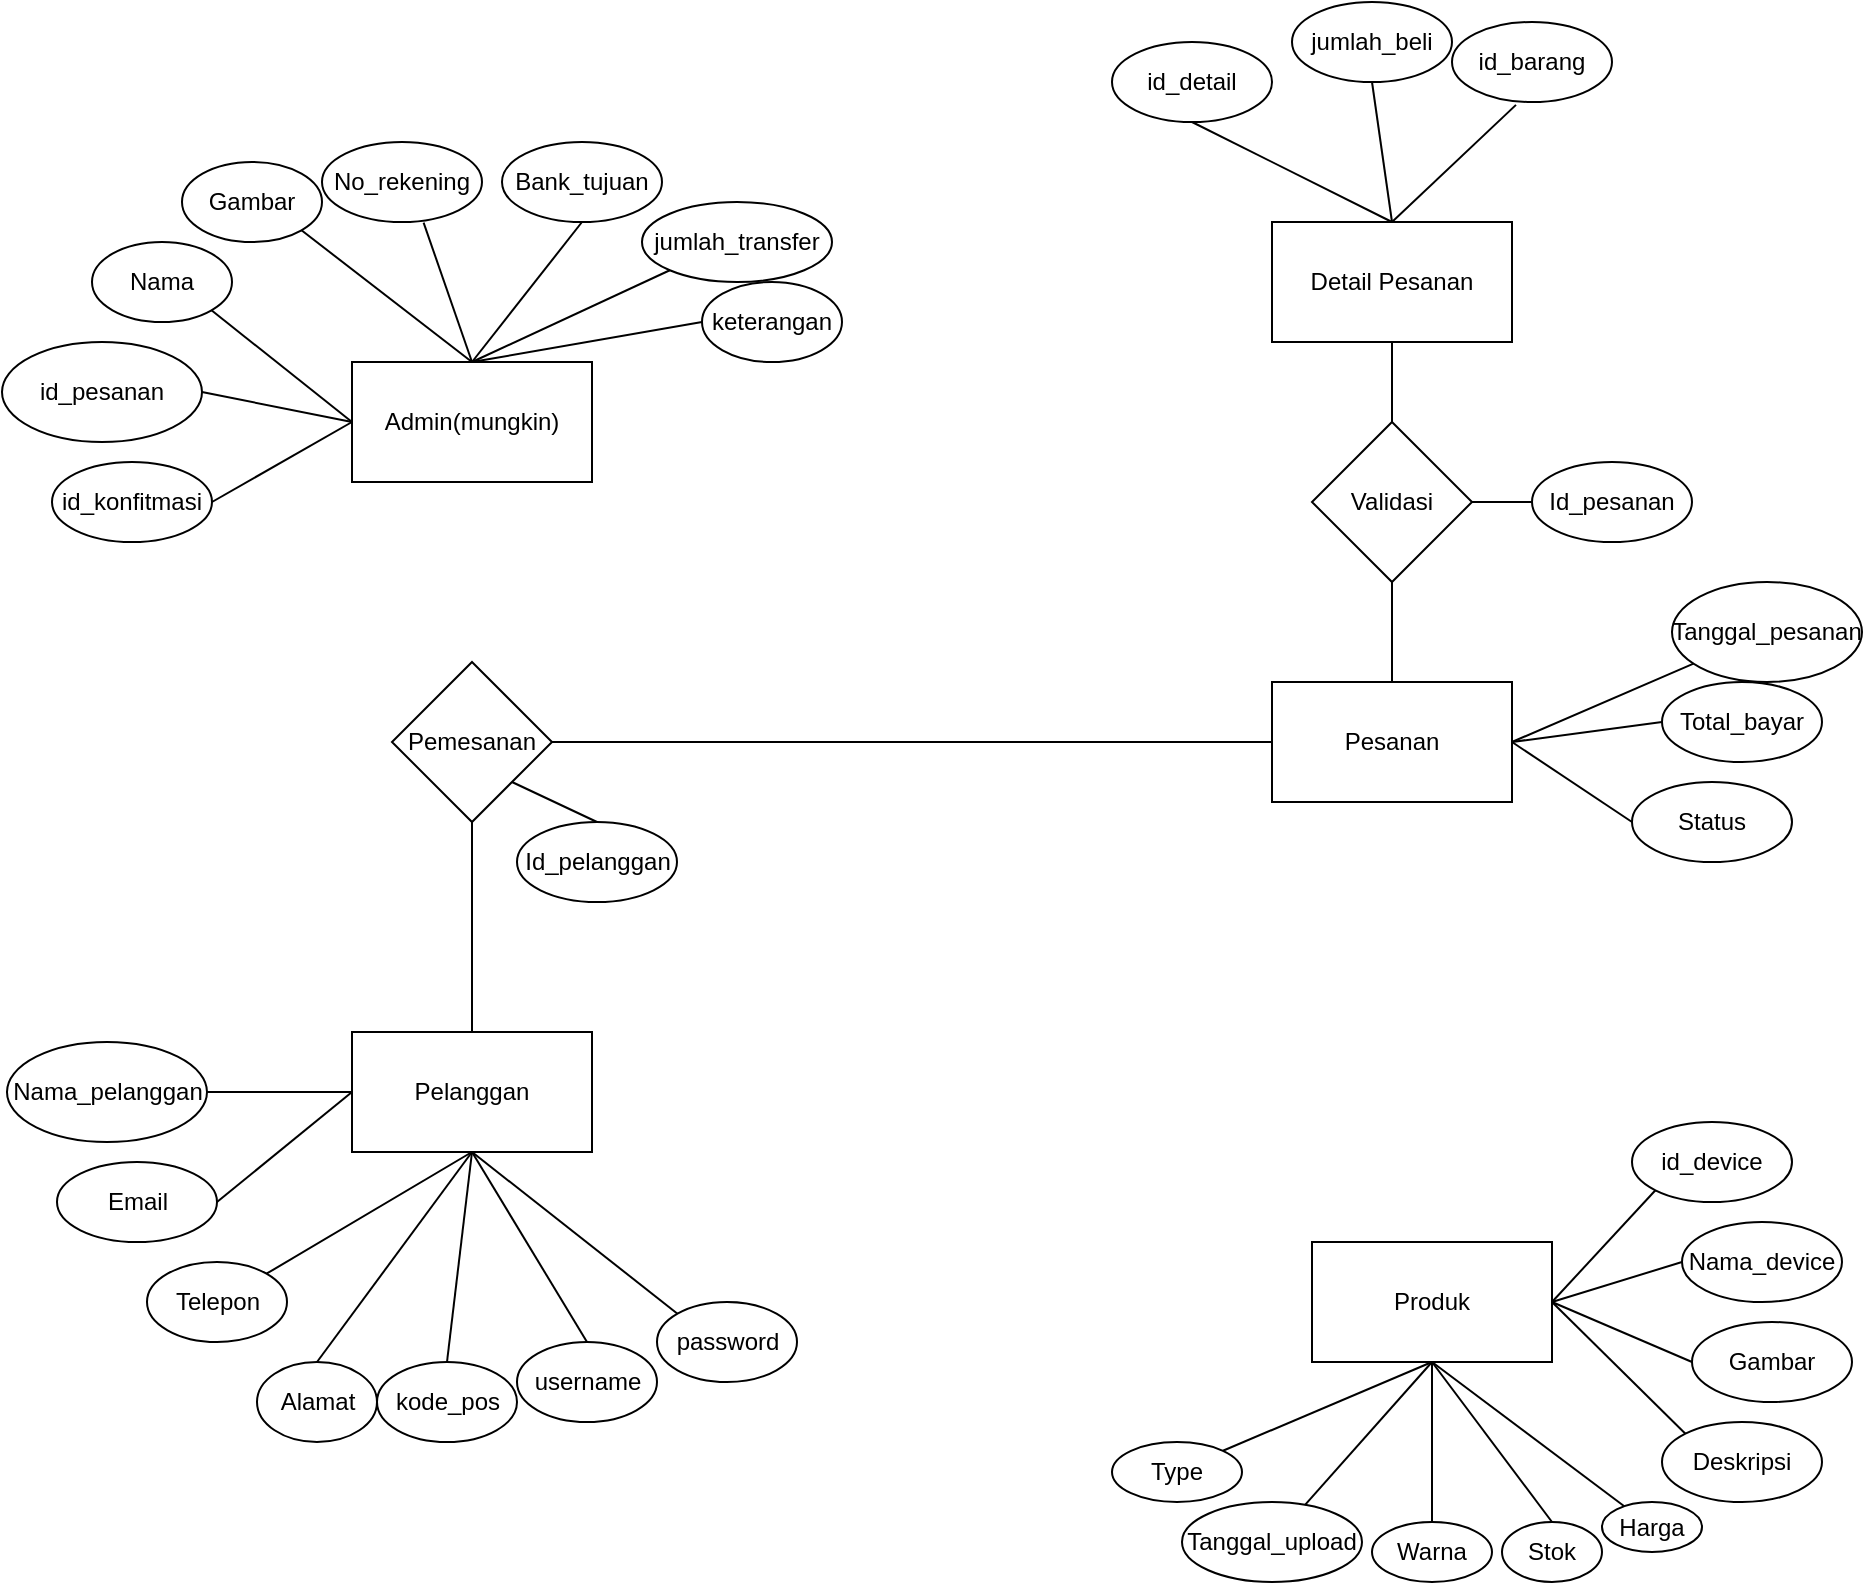 <mxfile version="21.6.8" type="github" pages="2">
  <diagram id="R2lEEEUBdFMjLlhIrx00" name="ERD">
    <mxGraphModel dx="2693" dy="1799" grid="1" gridSize="10" guides="1" tooltips="1" connect="1" arrows="1" fold="1" page="1" pageScale="1" pageWidth="850" pageHeight="1100" math="0" shadow="0" extFonts="Permanent Marker^https://fonts.googleapis.com/css?family=Permanent+Marker">
      <root>
        <mxCell id="0" />
        <mxCell id="1" parent="0" />
        <mxCell id="4zPybURJNScIZEpRafUK-2" value="Pesanan" style="rounded=0;whiteSpace=wrap;html=1;" parent="1" vertex="1">
          <mxGeometry x="545" y="160" width="120" height="60" as="geometry" />
        </mxCell>
        <mxCell id="4zPybURJNScIZEpRafUK-3" value="Pelanggan " style="rounded=0;whiteSpace=wrap;html=1;" parent="1" vertex="1">
          <mxGeometry x="85" y="335" width="120" height="60" as="geometry" />
        </mxCell>
        <mxCell id="4zPybURJNScIZEpRafUK-10" value="Email" style="ellipse;whiteSpace=wrap;html=1;" parent="1" vertex="1">
          <mxGeometry x="-62.5" y="400" width="80" height="40" as="geometry" />
        </mxCell>
        <mxCell id="4zPybURJNScIZEpRafUK-16" value="" style="endArrow=none;html=1;rounded=0;entryX=0;entryY=0.5;entryDx=0;entryDy=0;exitX=1;exitY=0.5;exitDx=0;exitDy=0;" parent="1" source="4zPybURJNScIZEpRafUK-10" target="4zPybURJNScIZEpRafUK-3" edge="1">
          <mxGeometry width="50" height="50" relative="1" as="geometry">
            <mxPoint x="34.5" y="175" as="sourcePoint" />
            <mxPoint x="97.5" y="210" as="targetPoint" />
          </mxGeometry>
        </mxCell>
        <mxCell id="4zPybURJNScIZEpRafUK-18" value="kode_pos" style="ellipse;whiteSpace=wrap;html=1;" parent="1" vertex="1">
          <mxGeometry x="97.5" y="500" width="70" height="40" as="geometry" />
        </mxCell>
        <mxCell id="4zPybURJNScIZEpRafUK-19" value="Telepon" style="ellipse;whiteSpace=wrap;html=1;" parent="1" vertex="1">
          <mxGeometry x="-17.5" y="450" width="70" height="40" as="geometry" />
        </mxCell>
        <mxCell id="4zPybURJNScIZEpRafUK-20" value="Alamat" style="ellipse;whiteSpace=wrap;html=1;" parent="1" vertex="1">
          <mxGeometry x="37.5" y="500" width="60" height="40" as="geometry" />
        </mxCell>
        <mxCell id="4zPybURJNScIZEpRafUK-21" value="Nama_pelanggan" style="ellipse;whiteSpace=wrap;html=1;" parent="1" vertex="1">
          <mxGeometry x="-87.5" y="340" width="100" height="50" as="geometry" />
        </mxCell>
        <mxCell id="4zPybURJNScIZEpRafUK-22" value="" style="endArrow=none;html=1;rounded=0;exitX=0.5;exitY=0;exitDx=0;exitDy=0;entryX=0.5;entryY=1;entryDx=0;entryDy=0;" parent="1" source="4zPybURJNScIZEpRafUK-18" target="4zPybURJNScIZEpRafUK-3" edge="1">
          <mxGeometry width="50" height="50" relative="1" as="geometry">
            <mxPoint x="27.5" y="390" as="sourcePoint" />
            <mxPoint x="147.5" y="420" as="targetPoint" />
          </mxGeometry>
        </mxCell>
        <mxCell id="4zPybURJNScIZEpRafUK-24" value="" style="endArrow=none;html=1;rounded=0;entryX=0;entryY=0.5;entryDx=0;entryDy=0;exitX=1;exitY=0.5;exitDx=0;exitDy=0;" parent="1" source="4zPybURJNScIZEpRafUK-21" target="4zPybURJNScIZEpRafUK-3" edge="1">
          <mxGeometry width="50" height="50" relative="1" as="geometry">
            <mxPoint x="97.5" y="314" as="sourcePoint" />
            <mxPoint x="127.5" y="360" as="targetPoint" />
          </mxGeometry>
        </mxCell>
        <mxCell id="4zPybURJNScIZEpRafUK-25" value="" style="endArrow=none;html=1;rounded=0;entryX=0.5;entryY=1;entryDx=0;entryDy=0;exitX=1;exitY=0;exitDx=0;exitDy=0;" parent="1" source="4zPybURJNScIZEpRafUK-19" target="4zPybURJNScIZEpRafUK-3" edge="1">
          <mxGeometry width="50" height="50" relative="1" as="geometry">
            <mxPoint x="37.5" y="335" as="sourcePoint" />
            <mxPoint x="97.5" y="375" as="targetPoint" />
          </mxGeometry>
        </mxCell>
        <mxCell id="4zPybURJNScIZEpRafUK-26" value="" style="endArrow=none;html=1;rounded=0;entryX=0.5;entryY=1;entryDx=0;entryDy=0;exitX=0.5;exitY=0;exitDx=0;exitDy=0;" parent="1" source="4zPybURJNScIZEpRafUK-20" target="4zPybURJNScIZEpRafUK-3" edge="1">
          <mxGeometry width="50" height="50" relative="1" as="geometry">
            <mxPoint x="37.5" y="436" as="sourcePoint" />
            <mxPoint x="97.5" y="420" as="targetPoint" />
          </mxGeometry>
        </mxCell>
        <mxCell id="4zPybURJNScIZEpRafUK-31" value="Total_bayar" style="ellipse;whiteSpace=wrap;html=1;" parent="1" vertex="1">
          <mxGeometry x="740" y="160" width="80" height="40" as="geometry" />
        </mxCell>
        <mxCell id="4zPybURJNScIZEpRafUK-32" value="Tanggal_pesanan" style="ellipse;whiteSpace=wrap;html=1;" parent="1" vertex="1">
          <mxGeometry x="745" y="110" width="95" height="50" as="geometry" />
        </mxCell>
        <mxCell id="4zPybURJNScIZEpRafUK-34" value="Status" style="ellipse;whiteSpace=wrap;html=1;" parent="1" vertex="1">
          <mxGeometry x="725" y="210" width="80" height="40" as="geometry" />
        </mxCell>
        <mxCell id="4zPybURJNScIZEpRafUK-35" value="Id_pelanggan" style="ellipse;whiteSpace=wrap;html=1;" parent="1" vertex="1">
          <mxGeometry x="167.5" y="230" width="80" height="40" as="geometry" />
        </mxCell>
        <mxCell id="4zPybURJNScIZEpRafUK-37" value="" style="endArrow=none;html=1;rounded=0;exitX=1;exitY=0.5;exitDx=0;exitDy=0;" parent="1" source="4zPybURJNScIZEpRafUK-2" target="4zPybURJNScIZEpRafUK-32" edge="1">
          <mxGeometry width="50" height="50" relative="1" as="geometry">
            <mxPoint x="615" y="170" as="sourcePoint" />
            <mxPoint x="615" y="100" as="targetPoint" />
          </mxGeometry>
        </mxCell>
        <mxCell id="4zPybURJNScIZEpRafUK-38" value="" style="endArrow=none;html=1;rounded=0;entryX=0;entryY=0.5;entryDx=0;entryDy=0;exitX=1;exitY=0.5;exitDx=0;exitDy=0;" parent="1" source="4zPybURJNScIZEpRafUK-2" target="4zPybURJNScIZEpRafUK-31" edge="1">
          <mxGeometry width="50" height="50" relative="1" as="geometry">
            <mxPoint x="645" y="170" as="sourcePoint" />
            <mxPoint x="725" y="120" as="targetPoint" />
          </mxGeometry>
        </mxCell>
        <mxCell id="4zPybURJNScIZEpRafUK-39" value="" style="endArrow=none;html=1;rounded=0;entryX=0;entryY=0.5;entryDx=0;entryDy=0;exitX=1;exitY=0.5;exitDx=0;exitDy=0;" parent="1" source="4zPybURJNScIZEpRafUK-2" target="4zPybURJNScIZEpRafUK-34" edge="1">
          <mxGeometry width="50" height="50" relative="1" as="geometry">
            <mxPoint x="655" y="180" as="sourcePoint" />
            <mxPoint x="735" y="130" as="targetPoint" />
          </mxGeometry>
        </mxCell>
        <mxCell id="4zPybURJNScIZEpRafUK-40" value="" style="endArrow=none;html=1;rounded=0;entryX=0.5;entryY=0;entryDx=0;entryDy=0;exitX=1;exitY=1;exitDx=0;exitDy=0;" parent="1" source="tgSQndXWRAumQTSyCi7y-1" target="4zPybURJNScIZEpRafUK-35" edge="1">
          <mxGeometry width="50" height="50" relative="1" as="geometry">
            <mxPoint x="665" y="190" as="sourcePoint" />
            <mxPoint x="745" y="140" as="targetPoint" />
          </mxGeometry>
        </mxCell>
        <mxCell id="CGPKFUjXN6ENeRpTmAmZ-1" value="username" style="ellipse;whiteSpace=wrap;html=1;" parent="1" vertex="1">
          <mxGeometry x="167.5" y="490" width="70" height="40" as="geometry" />
        </mxCell>
        <mxCell id="CGPKFUjXN6ENeRpTmAmZ-2" value="" style="endArrow=none;html=1;rounded=0;exitX=0.5;exitY=0;exitDx=0;exitDy=0;entryX=0.5;entryY=1;entryDx=0;entryDy=0;" parent="1" source="CGPKFUjXN6ENeRpTmAmZ-1" target="4zPybURJNScIZEpRafUK-3" edge="1">
          <mxGeometry width="50" height="50" relative="1" as="geometry">
            <mxPoint x="162.5" y="500" as="sourcePoint" />
            <mxPoint x="157.5" y="420" as="targetPoint" />
          </mxGeometry>
        </mxCell>
        <mxCell id="CGPKFUjXN6ENeRpTmAmZ-3" value="password" style="ellipse;whiteSpace=wrap;html=1;" parent="1" vertex="1">
          <mxGeometry x="237.5" y="470" width="70" height="40" as="geometry" />
        </mxCell>
        <mxCell id="CGPKFUjXN6ENeRpTmAmZ-4" value="" style="endArrow=none;html=1;rounded=0;exitX=0;exitY=0;exitDx=0;exitDy=0;entryX=0.5;entryY=1;entryDx=0;entryDy=0;" parent="1" source="CGPKFUjXN6ENeRpTmAmZ-3" target="4zPybURJNScIZEpRafUK-3" edge="1">
          <mxGeometry width="50" height="50" relative="1" as="geometry">
            <mxPoint x="212.5" y="500" as="sourcePoint" />
            <mxPoint x="157.5" y="420" as="targetPoint" />
          </mxGeometry>
        </mxCell>
        <mxCell id="CGPKFUjXN6ENeRpTmAmZ-5" value="Produk" style="rounded=0;whiteSpace=wrap;html=1;" parent="1" vertex="1">
          <mxGeometry x="565" y="440" width="120" height="60" as="geometry" />
        </mxCell>
        <mxCell id="CGPKFUjXN6ENeRpTmAmZ-6" value="id_device" style="ellipse;whiteSpace=wrap;html=1;" parent="1" vertex="1">
          <mxGeometry x="725" y="380" width="80" height="40" as="geometry" />
        </mxCell>
        <mxCell id="CGPKFUjXN6ENeRpTmAmZ-7" value="" style="endArrow=none;html=1;rounded=0;entryX=0;entryY=1;entryDx=0;entryDy=0;exitX=1;exitY=0.5;exitDx=0;exitDy=0;" parent="1" source="CGPKFUjXN6ENeRpTmAmZ-5" target="CGPKFUjXN6ENeRpTmAmZ-6" edge="1">
          <mxGeometry width="50" height="50" relative="1" as="geometry">
            <mxPoint x="645" y="230" as="sourcePoint" />
            <mxPoint x="745" y="280" as="targetPoint" />
          </mxGeometry>
        </mxCell>
        <mxCell id="CGPKFUjXN6ENeRpTmAmZ-8" value="Nama_device" style="ellipse;whiteSpace=wrap;html=1;" parent="1" vertex="1">
          <mxGeometry x="750" y="430" width="80" height="40" as="geometry" />
        </mxCell>
        <mxCell id="CGPKFUjXN6ENeRpTmAmZ-10" value="" style="endArrow=none;html=1;rounded=0;entryX=0;entryY=0.5;entryDx=0;entryDy=0;exitX=1;exitY=0.5;exitDx=0;exitDy=0;" parent="1" source="CGPKFUjXN6ENeRpTmAmZ-5" target="CGPKFUjXN6ENeRpTmAmZ-8" edge="1">
          <mxGeometry width="50" height="50" relative="1" as="geometry">
            <mxPoint x="695" y="480" as="sourcePoint" />
            <mxPoint x="747" y="424" as="targetPoint" />
          </mxGeometry>
        </mxCell>
        <mxCell id="CGPKFUjXN6ENeRpTmAmZ-11" value="Gambar" style="ellipse;whiteSpace=wrap;html=1;" parent="1" vertex="1">
          <mxGeometry x="755" y="480" width="80" height="40" as="geometry" />
        </mxCell>
        <mxCell id="CGPKFUjXN6ENeRpTmAmZ-13" value="" style="endArrow=none;html=1;rounded=0;entryX=0;entryY=0.5;entryDx=0;entryDy=0;exitX=1;exitY=0.5;exitDx=0;exitDy=0;" parent="1" source="CGPKFUjXN6ENeRpTmAmZ-5" target="CGPKFUjXN6ENeRpTmAmZ-11" edge="1">
          <mxGeometry width="50" height="50" relative="1" as="geometry">
            <mxPoint x="695" y="480" as="sourcePoint" />
            <mxPoint x="760" y="460" as="targetPoint" />
          </mxGeometry>
        </mxCell>
        <mxCell id="CGPKFUjXN6ENeRpTmAmZ-14" value="Deskripsi" style="ellipse;whiteSpace=wrap;html=1;" parent="1" vertex="1">
          <mxGeometry x="740" y="530" width="80" height="40" as="geometry" />
        </mxCell>
        <mxCell id="CGPKFUjXN6ENeRpTmAmZ-15" value="" style="endArrow=none;html=1;rounded=0;entryX=0;entryY=0;entryDx=0;entryDy=0;exitX=1;exitY=0.5;exitDx=0;exitDy=0;" parent="1" source="CGPKFUjXN6ENeRpTmAmZ-5" target="CGPKFUjXN6ENeRpTmAmZ-14" edge="1">
          <mxGeometry width="50" height="50" relative="1" as="geometry">
            <mxPoint x="695" y="480" as="sourcePoint" />
            <mxPoint x="765" y="510" as="targetPoint" />
          </mxGeometry>
        </mxCell>
        <mxCell id="CGPKFUjXN6ENeRpTmAmZ-16" value="Harga" style="ellipse;whiteSpace=wrap;html=1;" parent="1" vertex="1">
          <mxGeometry x="710" y="570" width="50" height="25" as="geometry" />
        </mxCell>
        <mxCell id="CGPKFUjXN6ENeRpTmAmZ-17" value="" style="endArrow=none;html=1;rounded=0;exitX=0.5;exitY=1;exitDx=0;exitDy=0;" parent="1" source="CGPKFUjXN6ENeRpTmAmZ-5" target="CGPKFUjXN6ENeRpTmAmZ-16" edge="1">
          <mxGeometry width="50" height="50" relative="1" as="geometry">
            <mxPoint x="695" y="480" as="sourcePoint" />
            <mxPoint x="762" y="546" as="targetPoint" />
          </mxGeometry>
        </mxCell>
        <mxCell id="CGPKFUjXN6ENeRpTmAmZ-18" value="Stok" style="ellipse;whiteSpace=wrap;html=1;" parent="1" vertex="1">
          <mxGeometry x="660" y="580" width="50" height="30" as="geometry" />
        </mxCell>
        <mxCell id="CGPKFUjXN6ENeRpTmAmZ-19" value="" style="endArrow=none;html=1;rounded=0;exitX=0.5;exitY=1;exitDx=0;exitDy=0;entryX=0.5;entryY=0;entryDx=0;entryDy=0;" parent="1" source="CGPKFUjXN6ENeRpTmAmZ-5" target="CGPKFUjXN6ENeRpTmAmZ-18" edge="1">
          <mxGeometry width="50" height="50" relative="1" as="geometry">
            <mxPoint x="635" y="510" as="sourcePoint" />
            <mxPoint x="691" y="562" as="targetPoint" />
          </mxGeometry>
        </mxCell>
        <mxCell id="CGPKFUjXN6ENeRpTmAmZ-20" value="Warna" style="ellipse;whiteSpace=wrap;html=1;" parent="1" vertex="1">
          <mxGeometry x="595" y="580" width="60" height="30" as="geometry" />
        </mxCell>
        <mxCell id="CGPKFUjXN6ENeRpTmAmZ-21" value="" style="endArrow=none;html=1;rounded=0;exitX=0.5;exitY=1;exitDx=0;exitDy=0;entryX=0.5;entryY=0;entryDx=0;entryDy=0;" parent="1" source="CGPKFUjXN6ENeRpTmAmZ-5" target="CGPKFUjXN6ENeRpTmAmZ-20" edge="1">
          <mxGeometry width="50" height="50" relative="1" as="geometry">
            <mxPoint x="635" y="510" as="sourcePoint" />
            <mxPoint x="650" y="560" as="targetPoint" />
          </mxGeometry>
        </mxCell>
        <mxCell id="CGPKFUjXN6ENeRpTmAmZ-22" value="Tanggal_upload" style="ellipse;whiteSpace=wrap;html=1;" parent="1" vertex="1">
          <mxGeometry x="500" y="570" width="90" height="40" as="geometry" />
        </mxCell>
        <mxCell id="CGPKFUjXN6ENeRpTmAmZ-23" value="" style="endArrow=none;html=1;rounded=0;exitX=0.5;exitY=1;exitDx=0;exitDy=0;" parent="1" source="CGPKFUjXN6ENeRpTmAmZ-5" target="CGPKFUjXN6ENeRpTmAmZ-22" edge="1">
          <mxGeometry width="50" height="50" relative="1" as="geometry">
            <mxPoint x="635" y="510" as="sourcePoint" />
            <mxPoint x="585" y="560" as="targetPoint" />
          </mxGeometry>
        </mxCell>
        <mxCell id="CGPKFUjXN6ENeRpTmAmZ-24" value="Type" style="ellipse;whiteSpace=wrap;html=1;" parent="1" vertex="1">
          <mxGeometry x="465" y="540" width="65" height="30" as="geometry" />
        </mxCell>
        <mxCell id="CGPKFUjXN6ENeRpTmAmZ-25" value="" style="endArrow=none;html=1;rounded=0;exitX=0.5;exitY=1;exitDx=0;exitDy=0;entryX=1;entryY=0;entryDx=0;entryDy=0;" parent="1" source="CGPKFUjXN6ENeRpTmAmZ-5" target="CGPKFUjXN6ENeRpTmAmZ-24" edge="1">
          <mxGeometry width="50" height="50" relative="1" as="geometry">
            <mxPoint x="635" y="510" as="sourcePoint" />
            <mxPoint x="572" y="581" as="targetPoint" />
          </mxGeometry>
        </mxCell>
        <mxCell id="CGPKFUjXN6ENeRpTmAmZ-46" value="Detail Pesanan" style="rounded=0;whiteSpace=wrap;html=1;" parent="1" vertex="1">
          <mxGeometry x="545" y="-70" width="120" height="60" as="geometry" />
        </mxCell>
        <mxCell id="CGPKFUjXN6ENeRpTmAmZ-47" value="id_detail" style="ellipse;whiteSpace=wrap;html=1;" parent="1" vertex="1">
          <mxGeometry x="465" y="-160" width="80" height="40" as="geometry" />
        </mxCell>
        <mxCell id="CGPKFUjXN6ENeRpTmAmZ-49" value="jumlah_beli" style="ellipse;whiteSpace=wrap;html=1;" parent="1" vertex="1">
          <mxGeometry x="555" y="-180" width="80" height="40" as="geometry" />
        </mxCell>
        <mxCell id="CGPKFUjXN6ENeRpTmAmZ-50" value="id_barang" style="ellipse;whiteSpace=wrap;html=1;" parent="1" vertex="1">
          <mxGeometry x="635" y="-170" width="80" height="40" as="geometry" />
        </mxCell>
        <mxCell id="CGPKFUjXN6ENeRpTmAmZ-53" value="" style="endArrow=none;html=1;rounded=0;entryX=0.5;entryY=1;entryDx=0;entryDy=0;exitX=0.5;exitY=0;exitDx=0;exitDy=0;" parent="1" source="CGPKFUjXN6ENeRpTmAmZ-46" target="CGPKFUjXN6ENeRpTmAmZ-47" edge="1">
          <mxGeometry width="50" height="50" relative="1" as="geometry">
            <mxPoint x="635" y="-60" as="sourcePoint" />
            <mxPoint x="715" y="-110" as="targetPoint" />
          </mxGeometry>
        </mxCell>
        <mxCell id="CGPKFUjXN6ENeRpTmAmZ-54" value="" style="endArrow=none;html=1;rounded=0;entryX=0.5;entryY=1;entryDx=0;entryDy=0;exitX=0.5;exitY=0;exitDx=0;exitDy=0;" parent="1" source="CGPKFUjXN6ENeRpTmAmZ-46" target="CGPKFUjXN6ENeRpTmAmZ-49" edge="1">
          <mxGeometry width="50" height="50" relative="1" as="geometry">
            <mxPoint x="645" y="-50" as="sourcePoint" />
            <mxPoint x="725" y="-100" as="targetPoint" />
          </mxGeometry>
        </mxCell>
        <mxCell id="CGPKFUjXN6ENeRpTmAmZ-55" value="" style="endArrow=none;html=1;rounded=0;entryX=0.4;entryY=1.036;entryDx=0;entryDy=0;exitX=0.5;exitY=0;exitDx=0;exitDy=0;entryPerimeter=0;" parent="1" source="CGPKFUjXN6ENeRpTmAmZ-46" target="CGPKFUjXN6ENeRpTmAmZ-50" edge="1">
          <mxGeometry width="50" height="50" relative="1" as="geometry">
            <mxPoint x="655" y="-40" as="sourcePoint" />
            <mxPoint x="735" y="-90" as="targetPoint" />
          </mxGeometry>
        </mxCell>
        <mxCell id="CGPKFUjXN6ENeRpTmAmZ-60" value="Admin(mungkin)" style="rounded=0;whiteSpace=wrap;html=1;" parent="1" vertex="1">
          <mxGeometry x="85" width="120" height="60" as="geometry" />
        </mxCell>
        <mxCell id="CGPKFUjXN6ENeRpTmAmZ-61" value="id_konfitmasi" style="ellipse;whiteSpace=wrap;html=1;" parent="1" vertex="1">
          <mxGeometry x="-65" y="50" width="80" height="40" as="geometry" />
        </mxCell>
        <mxCell id="CGPKFUjXN6ENeRpTmAmZ-62" value="" style="endArrow=none;html=1;rounded=0;entryX=0;entryY=0.5;entryDx=0;entryDy=0;exitX=1;exitY=0.5;exitDx=0;exitDy=0;" parent="1" source="CGPKFUjXN6ENeRpTmAmZ-61" target="CGPKFUjXN6ENeRpTmAmZ-60" edge="1">
          <mxGeometry width="50" height="50" relative="1" as="geometry">
            <mxPoint x="32" y="-175" as="sourcePoint" />
            <mxPoint x="95" y="-140" as="targetPoint" />
          </mxGeometry>
        </mxCell>
        <mxCell id="CGPKFUjXN6ENeRpTmAmZ-63" value="Nama" style="ellipse;whiteSpace=wrap;html=1;" parent="1" vertex="1">
          <mxGeometry x="-45" y="-60" width="70" height="40" as="geometry" />
        </mxCell>
        <mxCell id="CGPKFUjXN6ENeRpTmAmZ-64" value="Bank_tujuan" style="ellipse;whiteSpace=wrap;html=1;" parent="1" vertex="1">
          <mxGeometry x="160" y="-110" width="80" height="40" as="geometry" />
        </mxCell>
        <mxCell id="CGPKFUjXN6ENeRpTmAmZ-65" value="Gambar" style="ellipse;whiteSpace=wrap;html=1;" parent="1" vertex="1">
          <mxGeometry y="-100" width="70" height="40" as="geometry" />
        </mxCell>
        <mxCell id="CGPKFUjXN6ENeRpTmAmZ-66" value="No_rekening" style="ellipse;whiteSpace=wrap;html=1;" parent="1" vertex="1">
          <mxGeometry x="70" y="-110" width="80" height="40" as="geometry" />
        </mxCell>
        <mxCell id="CGPKFUjXN6ENeRpTmAmZ-67" value="id_pesanan" style="ellipse;whiteSpace=wrap;html=1;" parent="1" vertex="1">
          <mxGeometry x="-90" y="-10" width="100" height="50" as="geometry" />
        </mxCell>
        <mxCell id="CGPKFUjXN6ENeRpTmAmZ-68" value="" style="endArrow=none;html=1;rounded=0;exitX=0.5;exitY=1;exitDx=0;exitDy=0;entryX=0.5;entryY=0;entryDx=0;entryDy=0;" parent="1" source="CGPKFUjXN6ENeRpTmAmZ-64" target="CGPKFUjXN6ENeRpTmAmZ-60" edge="1">
          <mxGeometry width="50" height="50" relative="1" as="geometry">
            <mxPoint x="25" y="40" as="sourcePoint" />
            <mxPoint x="145" y="70" as="targetPoint" />
          </mxGeometry>
        </mxCell>
        <mxCell id="CGPKFUjXN6ENeRpTmAmZ-69" value="" style="endArrow=none;html=1;rounded=0;exitX=1;exitY=1;exitDx=0;exitDy=0;entryX=0;entryY=0.5;entryDx=0;entryDy=0;" parent="1" source="CGPKFUjXN6ENeRpTmAmZ-63" target="CGPKFUjXN6ENeRpTmAmZ-60" edge="1">
          <mxGeometry width="50" height="50" relative="1" as="geometry">
            <mxPoint x="35" y="50" as="sourcePoint" />
            <mxPoint x="80" y="30" as="targetPoint" />
          </mxGeometry>
        </mxCell>
        <mxCell id="CGPKFUjXN6ENeRpTmAmZ-70" value="" style="endArrow=none;html=1;rounded=0;entryX=0;entryY=0.5;entryDx=0;entryDy=0;exitX=1;exitY=0.5;exitDx=0;exitDy=0;" parent="1" source="CGPKFUjXN6ENeRpTmAmZ-67" target="CGPKFUjXN6ENeRpTmAmZ-60" edge="1">
          <mxGeometry width="50" height="50" relative="1" as="geometry">
            <mxPoint x="95" y="-36" as="sourcePoint" />
            <mxPoint x="125" y="10" as="targetPoint" />
          </mxGeometry>
        </mxCell>
        <mxCell id="CGPKFUjXN6ENeRpTmAmZ-71" value="" style="endArrow=none;html=1;rounded=0;entryX=0.5;entryY=0;entryDx=0;entryDy=0;exitX=1;exitY=1;exitDx=0;exitDy=0;" parent="1" source="CGPKFUjXN6ENeRpTmAmZ-65" target="CGPKFUjXN6ENeRpTmAmZ-60" edge="1">
          <mxGeometry width="50" height="50" relative="1" as="geometry">
            <mxPoint x="35" y="-15" as="sourcePoint" />
            <mxPoint x="95" y="25" as="targetPoint" />
          </mxGeometry>
        </mxCell>
        <mxCell id="CGPKFUjXN6ENeRpTmAmZ-72" value="" style="endArrow=none;html=1;rounded=0;entryX=0.5;entryY=0;entryDx=0;entryDy=0;exitX=0.635;exitY=1.008;exitDx=0;exitDy=0;exitPerimeter=0;" parent="1" source="CGPKFUjXN6ENeRpTmAmZ-66" target="CGPKFUjXN6ENeRpTmAmZ-60" edge="1">
          <mxGeometry width="50" height="50" relative="1" as="geometry">
            <mxPoint x="35" y="86" as="sourcePoint" />
            <mxPoint x="95" y="70" as="targetPoint" />
          </mxGeometry>
        </mxCell>
        <mxCell id="CGPKFUjXN6ENeRpTmAmZ-73" value="jumlah_transfer" style="ellipse;whiteSpace=wrap;html=1;" parent="1" vertex="1">
          <mxGeometry x="230" y="-80" width="95" height="40" as="geometry" />
        </mxCell>
        <mxCell id="CGPKFUjXN6ENeRpTmAmZ-74" value="" style="endArrow=none;html=1;rounded=0;exitX=0;exitY=1;exitDx=0;exitDy=0;entryX=0.5;entryY=0;entryDx=0;entryDy=0;" parent="1" source="CGPKFUjXN6ENeRpTmAmZ-73" target="CGPKFUjXN6ENeRpTmAmZ-60" edge="1">
          <mxGeometry width="50" height="50" relative="1" as="geometry">
            <mxPoint x="160" y="150" as="sourcePoint" />
            <mxPoint x="155" y="70" as="targetPoint" />
          </mxGeometry>
        </mxCell>
        <mxCell id="CGPKFUjXN6ENeRpTmAmZ-75" value="keterangan" style="ellipse;whiteSpace=wrap;html=1;" parent="1" vertex="1">
          <mxGeometry x="260" y="-40" width="70" height="40" as="geometry" />
        </mxCell>
        <mxCell id="CGPKFUjXN6ENeRpTmAmZ-76" value="" style="endArrow=none;html=1;rounded=0;exitX=0;exitY=0.5;exitDx=0;exitDy=0;entryX=0.5;entryY=0;entryDx=0;entryDy=0;" parent="1" source="CGPKFUjXN6ENeRpTmAmZ-75" target="CGPKFUjXN6ENeRpTmAmZ-60" edge="1">
          <mxGeometry width="50" height="50" relative="1" as="geometry">
            <mxPoint x="210" y="150" as="sourcePoint" />
            <mxPoint x="155" y="70" as="targetPoint" />
          </mxGeometry>
        </mxCell>
        <mxCell id="tgSQndXWRAumQTSyCi7y-1" value="Pemesanan" style="rhombus;whiteSpace=wrap;html=1;" vertex="1" parent="1">
          <mxGeometry x="105" y="150" width="80" height="80" as="geometry" />
        </mxCell>
        <mxCell id="tgSQndXWRAumQTSyCi7y-2" value="" style="endArrow=none;html=1;rounded=0;entryX=0;entryY=0.5;entryDx=0;entryDy=0;exitX=1;exitY=0.5;exitDx=0;exitDy=0;" edge="1" parent="1" source="tgSQndXWRAumQTSyCi7y-1" target="4zPybURJNScIZEpRafUK-2">
          <mxGeometry width="50" height="50" relative="1" as="geometry">
            <mxPoint x="260" y="210" as="sourcePoint" />
            <mxPoint x="310" y="160" as="targetPoint" />
          </mxGeometry>
        </mxCell>
        <mxCell id="tgSQndXWRAumQTSyCi7y-3" value="" style="endArrow=none;html=1;rounded=0;entryX=0.5;entryY=1;entryDx=0;entryDy=0;exitX=0.5;exitY=0;exitDx=0;exitDy=0;" edge="1" parent="1" source="4zPybURJNScIZEpRafUK-3" target="tgSQndXWRAumQTSyCi7y-1">
          <mxGeometry width="50" height="50" relative="1" as="geometry">
            <mxPoint x="155" y="170" as="sourcePoint" />
            <mxPoint x="155" y="70" as="targetPoint" />
          </mxGeometry>
        </mxCell>
        <mxCell id="tgSQndXWRAumQTSyCi7y-4" value="Id_pesanan" style="ellipse;whiteSpace=wrap;html=1;" vertex="1" parent="1">
          <mxGeometry x="675" y="50" width="80" height="40" as="geometry" />
        </mxCell>
        <mxCell id="tgSQndXWRAumQTSyCi7y-5" value="" style="endArrow=none;html=1;rounded=0;entryX=0;entryY=0.5;entryDx=0;entryDy=0;exitX=1;exitY=0.5;exitDx=0;exitDy=0;" edge="1" parent="1" target="tgSQndXWRAumQTSyCi7y-4" source="tgSQndXWRAumQTSyCi7y-6">
          <mxGeometry width="50" height="50" relative="1" as="geometry">
            <mxPoint x="665" y="190" as="sourcePoint" />
            <mxPoint x="505" y="230" as="targetPoint" />
          </mxGeometry>
        </mxCell>
        <mxCell id="tgSQndXWRAumQTSyCi7y-6" value="Validasi" style="rhombus;whiteSpace=wrap;html=1;" vertex="1" parent="1">
          <mxGeometry x="565" y="30" width="80" height="80" as="geometry" />
        </mxCell>
        <mxCell id="tgSQndXWRAumQTSyCi7y-7" value="" style="endArrow=none;html=1;rounded=0;entryX=0.5;entryY=0;entryDx=0;entryDy=0;exitX=0.5;exitY=1;exitDx=0;exitDy=0;" edge="1" parent="1" source="tgSQndXWRAumQTSyCi7y-6" target="4zPybURJNScIZEpRafUK-2">
          <mxGeometry width="50" height="50" relative="1" as="geometry">
            <mxPoint x="360" y="60" as="sourcePoint" />
            <mxPoint x="410" y="10" as="targetPoint" />
          </mxGeometry>
        </mxCell>
        <mxCell id="tgSQndXWRAumQTSyCi7y-8" value="" style="endArrow=none;html=1;rounded=0;entryX=0.5;entryY=0;entryDx=0;entryDy=0;exitX=0.5;exitY=1;exitDx=0;exitDy=0;" edge="1" parent="1" source="CGPKFUjXN6ENeRpTmAmZ-46" target="tgSQndXWRAumQTSyCi7y-6">
          <mxGeometry width="50" height="50" relative="1" as="geometry">
            <mxPoint x="615" y="120" as="sourcePoint" />
            <mxPoint x="615" y="170" as="targetPoint" />
          </mxGeometry>
        </mxCell>
      </root>
    </mxGraphModel>
  </diagram>
  <diagram id="TzO_BwNU29FcNPLSAgXV" name="Diagram Sequence">
    <mxGraphModel dx="1900" dy="489" grid="1" gridSize="10" guides="1" tooltips="1" connect="1" arrows="1" fold="1" page="1" pageScale="1" pageWidth="850" pageHeight="1100" math="0" shadow="0">
      <root>
        <mxCell id="0" />
        <mxCell id="1" parent="0" />
        <mxCell id="j_Z520GpZRDXHj4FX0Q_-3" value="User" style="shape=umlLifeline;perimeter=lifelinePerimeter;whiteSpace=wrap;html=1;container=0;dropTarget=0;collapsible=0;recursiveResize=0;outlineConnect=0;portConstraint=eastwest;newEdgeStyle={&quot;edgeStyle&quot;:&quot;elbowEdgeStyle&quot;,&quot;elbow&quot;:&quot;vertical&quot;,&quot;curved&quot;:0,&quot;rounded&quot;:0};" parent="1" vertex="1">
          <mxGeometry x="-610" y="100" width="100" height="1510" as="geometry" />
        </mxCell>
        <mxCell id="j_Z520GpZRDXHj4FX0Q_-4" value="" style="html=1;points=[];perimeter=orthogonalPerimeter;outlineConnect=0;targetShapes=umlLifeline;portConstraint=eastwest;newEdgeStyle={&quot;edgeStyle&quot;:&quot;elbowEdgeStyle&quot;,&quot;elbow&quot;:&quot;vertical&quot;,&quot;curved&quot;:0,&quot;rounded&quot;:0};" parent="j_Z520GpZRDXHj4FX0Q_-3" vertex="1">
          <mxGeometry x="45" y="70" width="10" height="100" as="geometry" />
        </mxCell>
        <mxCell id="j_Z520GpZRDXHj4FX0Q_-5" value="Mulai" style="html=1;verticalAlign=bottom;startArrow=oval;endArrow=block;startSize=8;edgeStyle=elbowEdgeStyle;elbow=vertical;curved=0;rounded=0;" parent="j_Z520GpZRDXHj4FX0Q_-3" target="j_Z520GpZRDXHj4FX0Q_-4" edge="1">
          <mxGeometry relative="1" as="geometry">
            <mxPoint x="-15" y="70" as="sourcePoint" />
            <mxPoint as="offset" />
          </mxGeometry>
        </mxCell>
        <mxCell id="j_Z520GpZRDXHj4FX0Q_-32" value="" style="html=1;points=[];perimeter=orthogonalPerimeter;outlineConnect=0;targetShapes=umlLifeline;portConstraint=eastwest;newEdgeStyle={&quot;edgeStyle&quot;:&quot;elbowEdgeStyle&quot;,&quot;elbow&quot;:&quot;vertical&quot;,&quot;curved&quot;:0,&quot;rounded&quot;:0};" parent="j_Z520GpZRDXHj4FX0Q_-3" vertex="1">
          <mxGeometry x="45" y="200" width="10" height="100" as="geometry" />
        </mxCell>
        <mxCell id="j_Z520GpZRDXHj4FX0Q_-87" value="" style="html=1;points=[];perimeter=orthogonalPerimeter;outlineConnect=0;targetShapes=umlLifeline;portConstraint=eastwest;newEdgeStyle={&quot;edgeStyle&quot;:&quot;elbowEdgeStyle&quot;,&quot;elbow&quot;:&quot;vertical&quot;,&quot;curved&quot;:0,&quot;rounded&quot;:0};" parent="j_Z520GpZRDXHj4FX0Q_-3" vertex="1">
          <mxGeometry x="45" y="470" width="10" height="100" as="geometry" />
        </mxCell>
        <mxCell id="j_Z520GpZRDXHj4FX0Q_-131" value="" style="html=1;points=[];perimeter=orthogonalPerimeter;outlineConnect=0;targetShapes=umlLifeline;portConstraint=eastwest;newEdgeStyle={&quot;edgeStyle&quot;:&quot;elbowEdgeStyle&quot;,&quot;elbow&quot;:&quot;vertical&quot;,&quot;curved&quot;:0,&quot;rounded&quot;:0};" parent="j_Z520GpZRDXHj4FX0Q_-3" vertex="1">
          <mxGeometry x="45" y="1310" width="10" height="70" as="geometry" />
        </mxCell>
        <mxCell id="j_Z520GpZRDXHj4FX0Q_-7" value="Admin" style="shape=umlLifeline;perimeter=lifelinePerimeter;whiteSpace=wrap;html=1;container=0;dropTarget=0;collapsible=0;recursiveResize=0;outlineConnect=0;portConstraint=eastwest;newEdgeStyle={&quot;edgeStyle&quot;:&quot;elbowEdgeStyle&quot;,&quot;elbow&quot;:&quot;vertical&quot;,&quot;curved&quot;:0,&quot;rounded&quot;:0};" parent="1" vertex="1">
          <mxGeometry x="-100" y="100" width="100" height="1530" as="geometry" />
        </mxCell>
        <mxCell id="j_Z520GpZRDXHj4FX0Q_-117" value="" style="html=1;points=[];perimeter=orthogonalPerimeter;outlineConnect=0;targetShapes=umlLifeline;portConstraint=eastwest;newEdgeStyle={&quot;edgeStyle&quot;:&quot;elbowEdgeStyle&quot;,&quot;elbow&quot;:&quot;vertical&quot;,&quot;curved&quot;:0,&quot;rounded&quot;:0};" parent="j_Z520GpZRDXHj4FX0Q_-7" vertex="1">
          <mxGeometry x="45" y="920.5" width="10" height="100" as="geometry" />
        </mxCell>
        <mxCell id="j_Z520GpZRDXHj4FX0Q_-120" value="" style="html=1;points=[];perimeter=orthogonalPerimeter;outlineConnect=0;targetShapes=umlLifeline;portConstraint=eastwest;newEdgeStyle={&quot;edgeStyle&quot;:&quot;elbowEdgeStyle&quot;,&quot;elbow&quot;:&quot;vertical&quot;,&quot;curved&quot;:0,&quot;rounded&quot;:0};" parent="j_Z520GpZRDXHj4FX0Q_-7" vertex="1">
          <mxGeometry x="45" y="1070" width="10" height="100" as="geometry" />
        </mxCell>
        <mxCell id="j_Z520GpZRDXHj4FX0Q_-9" value="Melakukan Register/login" style="html=1;verticalAlign=bottom;endArrow=block;edgeStyle=elbowEdgeStyle;elbow=vertical;curved=0;rounded=0;" parent="1" source="j_Z520GpZRDXHj4FX0Q_-4" target="j_Z520GpZRDXHj4FX0Q_-18" edge="1">
          <mxGeometry relative="1" as="geometry">
            <mxPoint x="-455" y="190" as="sourcePoint" />
            <Array as="points">
              <mxPoint x="-470" y="180" />
            </Array>
          </mxGeometry>
        </mxCell>
        <mxCell id="j_Z520GpZRDXHj4FX0Q_-10" value="Menampilkan halaman home" style="html=1;verticalAlign=bottom;endArrow=open;dashed=1;endSize=8;edgeStyle=elbowEdgeStyle;elbow=vertical;curved=0;rounded=0;" parent="1" edge="1">
          <mxGeometry x="-0.004" relative="1" as="geometry">
            <mxPoint x="-560.5" y="260" as="targetPoint" />
            <Array as="points" />
            <mxPoint x="-330.5" y="260" as="sourcePoint" />
            <mxPoint x="1" as="offset" />
          </mxGeometry>
        </mxCell>
        <mxCell id="j_Z520GpZRDXHj4FX0Q_-17" value="Sistem" style="shape=umlLifeline;perimeter=lifelinePerimeter;whiteSpace=wrap;html=1;container=0;dropTarget=0;collapsible=0;recursiveResize=0;outlineConnect=0;portConstraint=eastwest;newEdgeStyle={&quot;edgeStyle&quot;:&quot;elbowEdgeStyle&quot;,&quot;elbow&quot;:&quot;vertical&quot;,&quot;curved&quot;:0,&quot;rounded&quot;:0};" parent="1" vertex="1">
          <mxGeometry x="-380" y="100" width="100" height="1510" as="geometry" />
        </mxCell>
        <mxCell id="j_Z520GpZRDXHj4FX0Q_-18" value="" style="html=1;points=[];perimeter=orthogonalPerimeter;outlineConnect=0;targetShapes=umlLifeline;portConstraint=eastwest;newEdgeStyle={&quot;edgeStyle&quot;:&quot;elbowEdgeStyle&quot;,&quot;elbow&quot;:&quot;vertical&quot;,&quot;curved&quot;:0,&quot;rounded&quot;:0};" parent="j_Z520GpZRDXHj4FX0Q_-17" vertex="1">
          <mxGeometry x="45" y="70" width="10" height="100" as="geometry" />
        </mxCell>
        <mxCell id="j_Z520GpZRDXHj4FX0Q_-23" value="" style="endArrow=classic;html=1;rounded=0;" parent="j_Z520GpZRDXHj4FX0Q_-17" source="j_Z520GpZRDXHj4FX0Q_-18" target="j_Z520GpZRDXHj4FX0Q_-18" edge="1">
          <mxGeometry width="50" height="50" relative="1" as="geometry">
            <mxPoint x="140" y="50" as="sourcePoint" />
            <mxPoint x="120" y="130" as="targetPoint" />
            <Array as="points">
              <mxPoint x="110" y="80" />
              <mxPoint x="110" y="140" />
            </Array>
          </mxGeometry>
        </mxCell>
        <mxCell id="j_Z520GpZRDXHj4FX0Q_-25" value="Mamvalidasi data user" style="edgeLabel;html=1;align=center;verticalAlign=middle;resizable=0;points=[];" parent="j_Z520GpZRDXHj4FX0Q_-23" vertex="1" connectable="0">
          <mxGeometry x="-0.028" y="2" relative="1" as="geometry">
            <mxPoint as="offset" />
          </mxGeometry>
        </mxCell>
        <mxCell id="j_Z520GpZRDXHj4FX0Q_-34" value="" style="html=1;points=[];perimeter=orthogonalPerimeter;outlineConnect=0;targetShapes=umlLifeline;portConstraint=eastwest;newEdgeStyle={&quot;edgeStyle&quot;:&quot;elbowEdgeStyle&quot;,&quot;elbow&quot;:&quot;vertical&quot;,&quot;curved&quot;:0,&quot;rounded&quot;:0};" parent="j_Z520GpZRDXHj4FX0Q_-17" vertex="1">
          <mxGeometry x="45" y="200" width="10" height="100" as="geometry" />
        </mxCell>
        <mxCell id="j_Z520GpZRDXHj4FX0Q_-88" value="" style="html=1;points=[];perimeter=orthogonalPerimeter;outlineConnect=0;targetShapes=umlLifeline;portConstraint=eastwest;newEdgeStyle={&quot;edgeStyle&quot;:&quot;elbowEdgeStyle&quot;,&quot;elbow&quot;:&quot;vertical&quot;,&quot;curved&quot;:0,&quot;rounded&quot;:0};" parent="j_Z520GpZRDXHj4FX0Q_-17" vertex="1">
          <mxGeometry x="45" y="470.5" width="10" height="100" as="geometry" />
        </mxCell>
        <mxCell id="j_Z520GpZRDXHj4FX0Q_-89" value="" style="endArrow=classic;html=1;rounded=0;" parent="j_Z520GpZRDXHj4FX0Q_-17" edge="1">
          <mxGeometry width="50" height="50" relative="1" as="geometry">
            <mxPoint x="-180" y="470" as="sourcePoint" />
            <mxPoint x="45" y="470" as="targetPoint" />
            <Array as="points">
              <mxPoint x="-65" y="470" />
            </Array>
          </mxGeometry>
        </mxCell>
        <mxCell id="j_Z520GpZRDXHj4FX0Q_-90" value="menekan tombol lanjut transaksi" style="edgeLabel;html=1;align=center;verticalAlign=middle;resizable=0;points=[];" parent="j_Z520GpZRDXHj4FX0Q_-89" vertex="1" connectable="0">
          <mxGeometry x="-0.091" y="-2" relative="1" as="geometry">
            <mxPoint x="18" y="-12" as="offset" />
          </mxGeometry>
        </mxCell>
        <mxCell id="j_Z520GpZRDXHj4FX0Q_-91" value="menampilkan halaman transaksi" style="html=1;verticalAlign=bottom;endArrow=open;dashed=1;endSize=8;edgeStyle=elbowEdgeStyle;elbow=horizontal;curved=0;rounded=0;" parent="j_Z520GpZRDXHj4FX0Q_-17" edge="1">
          <mxGeometry x="-0.004" relative="1" as="geometry">
            <mxPoint x="-180" y="570.5" as="targetPoint" />
            <Array as="points" />
            <mxPoint x="50" y="570.5" as="sourcePoint" />
            <mxPoint x="1" as="offset" />
          </mxGeometry>
        </mxCell>
        <mxCell id="j_Z520GpZRDXHj4FX0Q_-93" value="" style="html=1;points=[];perimeter=orthogonalPerimeter;outlineConnect=0;targetShapes=umlLifeline;portConstraint=eastwest;newEdgeStyle={&quot;edgeStyle&quot;:&quot;elbowEdgeStyle&quot;,&quot;elbow&quot;:&quot;vertical&quot;,&quot;curved&quot;:0,&quot;rounded&quot;:0};" parent="j_Z520GpZRDXHj4FX0Q_-17" vertex="1">
          <mxGeometry x="-185" y="630.5" width="10" height="100" as="geometry" />
        </mxCell>
        <mxCell id="j_Z520GpZRDXHj4FX0Q_-94" value="" style="html=1;points=[];perimeter=orthogonalPerimeter;outlineConnect=0;targetShapes=umlLifeline;portConstraint=eastwest;newEdgeStyle={&quot;edgeStyle&quot;:&quot;elbowEdgeStyle&quot;,&quot;elbow&quot;:&quot;vertical&quot;,&quot;curved&quot;:0,&quot;rounded&quot;:0};" parent="j_Z520GpZRDXHj4FX0Q_-17" vertex="1">
          <mxGeometry x="45" y="630.5" width="10" height="100" as="geometry" />
        </mxCell>
        <mxCell id="j_Z520GpZRDXHj4FX0Q_-95" value="" style="endArrow=classic;html=1;rounded=0;" parent="j_Z520GpZRDXHj4FX0Q_-17" edge="1">
          <mxGeometry width="50" height="50" relative="1" as="geometry">
            <mxPoint x="-180" y="630" as="sourcePoint" />
            <mxPoint x="45" y="630" as="targetPoint" />
            <Array as="points">
              <mxPoint x="-65" y="630" />
            </Array>
          </mxGeometry>
        </mxCell>
        <mxCell id="j_Z520GpZRDXHj4FX0Q_-96" value="mengisi form dan menekan tombol bayar" style="edgeLabel;html=1;align=center;verticalAlign=middle;resizable=0;points=[];" parent="j_Z520GpZRDXHj4FX0Q_-95" vertex="1" connectable="0">
          <mxGeometry x="-0.091" y="-2" relative="1" as="geometry">
            <mxPoint x="18" y="-12" as="offset" />
          </mxGeometry>
        </mxCell>
        <mxCell id="j_Z520GpZRDXHj4FX0Q_-97" value="menampilkan halaman pembayaran" style="html=1;verticalAlign=bottom;endArrow=open;dashed=1;endSize=8;edgeStyle=elbowEdgeStyle;elbow=horizontal;curved=0;rounded=0;" parent="j_Z520GpZRDXHj4FX0Q_-17" edge="1">
          <mxGeometry x="-0.004" relative="1" as="geometry">
            <mxPoint x="-180" y="730.5" as="targetPoint" />
            <Array as="points" />
            <mxPoint x="50" y="730.5" as="sourcePoint" />
            <mxPoint x="1" as="offset" />
          </mxGeometry>
        </mxCell>
        <mxCell id="j_Z520GpZRDXHj4FX0Q_-98" value="" style="html=1;points=[];perimeter=orthogonalPerimeter;outlineConnect=0;targetShapes=umlLifeline;portConstraint=eastwest;newEdgeStyle={&quot;edgeStyle&quot;:&quot;elbowEdgeStyle&quot;,&quot;elbow&quot;:&quot;vertical&quot;,&quot;curved&quot;:0,&quot;rounded&quot;:0};" parent="j_Z520GpZRDXHj4FX0Q_-17" vertex="1">
          <mxGeometry x="-185" y="70" width="10" height="850" as="geometry" />
        </mxCell>
        <mxCell id="j_Z520GpZRDXHj4FX0Q_-99" value="" style="html=1;points=[];perimeter=orthogonalPerimeter;outlineConnect=0;targetShapes=umlLifeline;portConstraint=eastwest;newEdgeStyle={&quot;edgeStyle&quot;:&quot;elbowEdgeStyle&quot;,&quot;elbow&quot;:&quot;vertical&quot;,&quot;curved&quot;:0,&quot;rounded&quot;:0};" parent="j_Z520GpZRDXHj4FX0Q_-17" vertex="1">
          <mxGeometry x="45" y="770.5" width="10" height="100" as="geometry" />
        </mxCell>
        <mxCell id="j_Z520GpZRDXHj4FX0Q_-100" value="" style="endArrow=classic;html=1;rounded=0;" parent="j_Z520GpZRDXHj4FX0Q_-17" edge="1">
          <mxGeometry width="50" height="50" relative="1" as="geometry">
            <mxPoint x="-180" y="770" as="sourcePoint" />
            <mxPoint x="45" y="770" as="targetPoint" />
            <Array as="points">
              <mxPoint x="-65" y="770" />
            </Array>
          </mxGeometry>
        </mxCell>
        <mxCell id="j_Z520GpZRDXHj4FX0Q_-101" value="Menekan gambar produk yang dipilih" style="edgeLabel;html=1;align=center;verticalAlign=middle;resizable=0;points=[];" parent="j_Z520GpZRDXHj4FX0Q_-100" vertex="1" connectable="0">
          <mxGeometry x="-0.091" y="-2" relative="1" as="geometry">
            <mxPoint x="18" y="-12" as="offset" />
          </mxGeometry>
        </mxCell>
        <mxCell id="j_Z520GpZRDXHj4FX0Q_-102" value="meanmpilkan halaman detail produk" style="html=1;verticalAlign=bottom;endArrow=open;dashed=1;endSize=8;edgeStyle=elbowEdgeStyle;elbow=vertical;curved=0;rounded=0;" parent="j_Z520GpZRDXHj4FX0Q_-17" edge="1">
          <mxGeometry x="-0.004" relative="1" as="geometry">
            <mxPoint x="-180" y="870.5" as="targetPoint" />
            <Array as="points" />
            <mxPoint x="50" y="870.5" as="sourcePoint" />
            <mxPoint x="1" as="offset" />
          </mxGeometry>
        </mxCell>
        <mxCell id="j_Z520GpZRDXHj4FX0Q_-109" value="" style="html=1;points=[];perimeter=orthogonalPerimeter;outlineConnect=0;targetShapes=umlLifeline;portConstraint=eastwest;newEdgeStyle={&quot;edgeStyle&quot;:&quot;elbowEdgeStyle&quot;,&quot;elbow&quot;:&quot;vertical&quot;,&quot;curved&quot;:0,&quot;rounded&quot;:0};" parent="j_Z520GpZRDXHj4FX0Q_-17" vertex="1">
          <mxGeometry x="45" y="920.5" width="10" height="289.5" as="geometry" />
        </mxCell>
        <mxCell id="j_Z520GpZRDXHj4FX0Q_-110" value="" style="endArrow=classic;html=1;rounded=0;" parent="j_Z520GpZRDXHj4FX0Q_-17" edge="1">
          <mxGeometry width="50" height="50" relative="1" as="geometry">
            <mxPoint x="-180" y="920" as="sourcePoint" />
            <mxPoint x="45" y="920" as="targetPoint" />
            <Array as="points">
              <mxPoint x="-65" y="920" />
            </Array>
          </mxGeometry>
        </mxCell>
        <mxCell id="j_Z520GpZRDXHj4FX0Q_-111" value="&lt;div&gt;menampilkan halaman status&amp;nbsp;&lt;/div&gt;&lt;div&gt;pembayaran dan mengirim data&lt;/div&gt;&lt;div&gt;transaksi ke admin&lt;/div&gt;" style="edgeLabel;html=1;align=center;verticalAlign=middle;resizable=0;points=[];" parent="j_Z520GpZRDXHj4FX0Q_-110" vertex="1" connectable="0">
          <mxGeometry x="-0.091" y="-2" relative="1" as="geometry">
            <mxPoint x="18" y="-1" as="offset" />
          </mxGeometry>
        </mxCell>
        <mxCell id="j_Z520GpZRDXHj4FX0Q_-33" value="" style="endArrow=classic;html=1;rounded=0;" parent="1" source="j_Z520GpZRDXHj4FX0Q_-32" target="j_Z520GpZRDXHj4FX0Q_-17" edge="1">
          <mxGeometry width="50" height="50" relative="1" as="geometry">
            <mxPoint x="-420" y="340" as="sourcePoint" />
            <mxPoint x="-400" y="310" as="targetPoint" />
            <Array as="points">
              <mxPoint x="-440" y="300" />
            </Array>
          </mxGeometry>
        </mxCell>
        <mxCell id="j_Z520GpZRDXHj4FX0Q_-36" value="Mengakses halaman produk" style="edgeLabel;html=1;align=center;verticalAlign=middle;resizable=0;points=[];" parent="j_Z520GpZRDXHj4FX0Q_-33" vertex="1" connectable="0">
          <mxGeometry x="-0.091" y="-2" relative="1" as="geometry">
            <mxPoint x="3" y="-12" as="offset" />
          </mxGeometry>
        </mxCell>
        <mxCell id="j_Z520GpZRDXHj4FX0Q_-37" value="Menampilkan Halaman Produk" style="html=1;verticalAlign=bottom;endArrow=open;dashed=1;endSize=8;edgeStyle=elbowEdgeStyle;elbow=vertical;curved=0;rounded=0;" parent="1" edge="1">
          <mxGeometry x="-0.004" relative="1" as="geometry">
            <mxPoint x="-550" y="400" as="targetPoint" />
            <Array as="points" />
            <mxPoint x="-330" y="400" as="sourcePoint" />
            <mxPoint x="1" as="offset" />
          </mxGeometry>
        </mxCell>
        <mxCell id="j_Z520GpZRDXHj4FX0Q_-63" value="" style="html=1;points=[];perimeter=orthogonalPerimeter;outlineConnect=0;targetShapes=umlLifeline;portConstraint=eastwest;newEdgeStyle={&quot;edgeStyle&quot;:&quot;elbowEdgeStyle&quot;,&quot;elbow&quot;:&quot;vertical&quot;,&quot;curved&quot;:0,&quot;rounded&quot;:0};" parent="1" vertex="1">
          <mxGeometry x="-335" y="430" width="10" height="100" as="geometry" />
        </mxCell>
        <mxCell id="j_Z520GpZRDXHj4FX0Q_-64" value="" style="endArrow=classic;html=1;rounded=0;" parent="1" edge="1">
          <mxGeometry width="50" height="50" relative="1" as="geometry">
            <mxPoint x="-550" y="430" as="sourcePoint" />
            <mxPoint x="-335" y="429.5" as="targetPoint" />
            <Array as="points">
              <mxPoint x="-445" y="429.5" />
            </Array>
          </mxGeometry>
        </mxCell>
        <mxCell id="j_Z520GpZRDXHj4FX0Q_-65" value="Menekan gambar produk yang dipilih" style="edgeLabel;html=1;align=center;verticalAlign=middle;resizable=0;points=[];" parent="j_Z520GpZRDXHj4FX0Q_-64" vertex="1" connectable="0">
          <mxGeometry x="-0.091" y="-2" relative="1" as="geometry">
            <mxPoint x="18" y="-12" as="offset" />
          </mxGeometry>
        </mxCell>
        <mxCell id="j_Z520GpZRDXHj4FX0Q_-66" value="meanmpilkan halaman detail produk" style="html=1;verticalAlign=bottom;endArrow=open;dashed=1;endSize=8;edgeStyle=elbowEdgeStyle;elbow=horizontal;curved=0;rounded=0;" parent="1" edge="1">
          <mxGeometry x="-0.004" relative="1" as="geometry">
            <mxPoint x="-560" y="530" as="targetPoint" />
            <Array as="points" />
            <mxPoint x="-330" y="530" as="sourcePoint" />
            <mxPoint x="1" as="offset" />
          </mxGeometry>
        </mxCell>
        <mxCell id="j_Z520GpZRDXHj4FX0Q_-116" value="" style="endArrow=classic;html=1;rounded=0;" parent="1" source="j_Z520GpZRDXHj4FX0Q_-17" target="j_Z520GpZRDXHj4FX0Q_-7" edge="1">
          <mxGeometry width="50" height="50" relative="1" as="geometry">
            <mxPoint x="-260" y="1020" as="sourcePoint" />
            <mxPoint x="-210" y="970" as="targetPoint" />
            <Array as="points">
              <mxPoint x="-210" y="1020" />
            </Array>
          </mxGeometry>
        </mxCell>
        <mxCell id="j_Z520GpZRDXHj4FX0Q_-118" value="Login Admin" style="edgeLabel;html=1;align=center;verticalAlign=middle;resizable=0;points=[];" parent="j_Z520GpZRDXHj4FX0Q_-116" vertex="1" connectable="0">
          <mxGeometry x="0.043" y="2" relative="1" as="geometry">
            <mxPoint x="-5" y="-8" as="offset" />
          </mxGeometry>
        </mxCell>
        <mxCell id="j_Z520GpZRDXHj4FX0Q_-119" value="&lt;div&gt;Memvalidisai data admin&amp;nbsp;&lt;/div&gt;&lt;div&gt;dan menampilkan halaman produk&lt;/div&gt;" style="html=1;verticalAlign=bottom;endArrow=open;dashed=1;endSize=8;edgeStyle=elbowEdgeStyle;elbow=vertical;curved=0;rounded=0;" parent="1" target="j_Z520GpZRDXHj4FX0Q_-17" edge="1">
          <mxGeometry x="-0.004" relative="1" as="geometry">
            <mxPoint x="-320" y="1120" as="targetPoint" />
            <Array as="points" />
            <mxPoint x="-50" y="1120" as="sourcePoint" />
            <mxPoint x="1" as="offset" />
          </mxGeometry>
        </mxCell>
        <mxCell id="j_Z520GpZRDXHj4FX0Q_-121" value="" style="endArrow=classic;html=1;rounded=0;" parent="1" edge="1">
          <mxGeometry width="50" height="50" relative="1" as="geometry">
            <mxPoint x="-330" y="1310" as="sourcePoint" />
            <mxPoint x="-55" y="1310" as="targetPoint" />
            <Array as="points">
              <mxPoint x="-215" y="1310" />
            </Array>
          </mxGeometry>
        </mxCell>
        <mxCell id="j_Z520GpZRDXHj4FX0Q_-122" value="&lt;div&gt;melihat data transakasi penjualan &lt;br&gt;&lt;/div&gt;&lt;div&gt;laba memproses data&lt;/div&gt;&lt;div&gt;transaksi user determinal dtilolak&lt;br&gt;&lt;/div&gt;" style="edgeLabel;html=1;align=center;verticalAlign=middle;resizable=0;points=[];" parent="j_Z520GpZRDXHj4FX0Q_-121" vertex="1" connectable="0">
          <mxGeometry x="0.043" y="2" relative="1" as="geometry">
            <mxPoint x="-5" y="2" as="offset" />
          </mxGeometry>
        </mxCell>
        <mxCell id="j_Z520GpZRDXHj4FX0Q_-123" value="Menampilkan halaman transaksi admin" style="html=1;verticalAlign=bottom;endArrow=open;dashed=1;endSize=8;edgeStyle=elbowEdgeStyle;elbow=vertical;curved=0;rounded=0;" parent="1" target="j_Z520GpZRDXHj4FX0Q_-109" edge="1">
          <mxGeometry x="-0.004" relative="1" as="geometry">
            <mxPoint x="-320" y="1270" as="targetPoint" />
            <Array as="points" />
            <mxPoint x="-54" y="1270.43" as="sourcePoint" />
            <mxPoint x="1" as="offset" />
          </mxGeometry>
        </mxCell>
        <mxCell id="j_Z520GpZRDXHj4FX0Q_-126" value="" style="html=1;points=[];perimeter=orthogonalPerimeter;outlineConnect=0;targetShapes=umlLifeline;portConstraint=eastwest;newEdgeStyle={&quot;edgeStyle&quot;:&quot;elbowEdgeStyle&quot;,&quot;elbow&quot;:&quot;vertical&quot;,&quot;curved&quot;:0,&quot;rounded&quot;:0};" parent="1" vertex="1">
          <mxGeometry x="-55" y="1310" width="10" height="100" as="geometry" />
        </mxCell>
        <mxCell id="j_Z520GpZRDXHj4FX0Q_-128" value="&lt;div&gt;data transaksi user diterima&lt;/div&gt;&lt;div&gt;ditolak maka menampilkan data transaksi pada&lt;/div&gt;&lt;div&gt;halaman history user&lt;br&gt;&lt;/div&gt;" style="html=1;verticalAlign=bottom;endArrow=open;dashed=1;endSize=8;edgeStyle=elbowEdgeStyle;elbow=vertical;curved=0;rounded=0;" parent="1" target="j_Z520GpZRDXHj4FX0Q_-3" edge="1">
          <mxGeometry x="0.006" y="19" relative="1" as="geometry">
            <mxPoint x="-325" y="1411" as="targetPoint" />
            <Array as="points" />
            <mxPoint x="-54" y="1410.43" as="sourcePoint" />
            <mxPoint as="offset" />
          </mxGeometry>
        </mxCell>
        <mxCell id="j_Z520GpZRDXHj4FX0Q_-129" value="" style="endArrow=classic;html=1;rounded=0;" parent="1" source="j_Z520GpZRDXHj4FX0Q_-109" edge="1">
          <mxGeometry width="50" height="50" relative="1" as="geometry">
            <mxPoint x="-320" y="1170" as="sourcePoint" />
            <mxPoint x="-55" y="1170" as="targetPoint" />
            <Array as="points">
              <mxPoint x="-214" y="1170" />
            </Array>
          </mxGeometry>
        </mxCell>
        <mxCell id="j_Z520GpZRDXHj4FX0Q_-130" value="Mengakses halaman transaksi admin" style="edgeLabel;html=1;align=center;verticalAlign=middle;resizable=0;points=[];" parent="j_Z520GpZRDXHj4FX0Q_-129" vertex="1" connectable="0">
          <mxGeometry x="0.043" y="2" relative="1" as="geometry">
            <mxPoint x="-5" y="-8" as="offset" />
          </mxGeometry>
        </mxCell>
        <mxCell id="j_Z520GpZRDXHj4FX0Q_-133" value="" style="shape=waypoint;sketch=0;fillStyle=solid;size=6;pointerEvents=1;points=[];fillColor=none;resizable=0;rotatable=0;perimeter=centerPerimeter;snapToPoint=1;" parent="1" vertex="1">
          <mxGeometry x="-650" y="1470" width="20" height="20" as="geometry" />
        </mxCell>
        <mxCell id="j_Z520GpZRDXHj4FX0Q_-136" value="" style="endArrow=none;dashed=1;html=1;rounded=0;exitX=0.875;exitY=0.675;exitDx=0;exitDy=0;exitPerimeter=0;" parent="1" source="j_Z520GpZRDXHj4FX0Q_-133" target="j_Z520GpZRDXHj4FX0Q_-131" edge="1">
          <mxGeometry width="50" height="50" relative="1" as="geometry">
            <mxPoint x="-390" y="1530" as="sourcePoint" />
            <mxPoint x="-340" y="1480" as="targetPoint" />
          </mxGeometry>
        </mxCell>
        <mxCell id="j_Z520GpZRDXHj4FX0Q_-137" value="Selesai" style="edgeLabel;html=1;align=center;verticalAlign=middle;resizable=0;points=[];" parent="j_Z520GpZRDXHj4FX0Q_-136" vertex="1" connectable="0">
          <mxGeometry x="0.267" relative="1" as="geometry">
            <mxPoint x="-7" y="-10" as="offset" />
          </mxGeometry>
        </mxCell>
      </root>
    </mxGraphModel>
  </diagram>
</mxfile>
